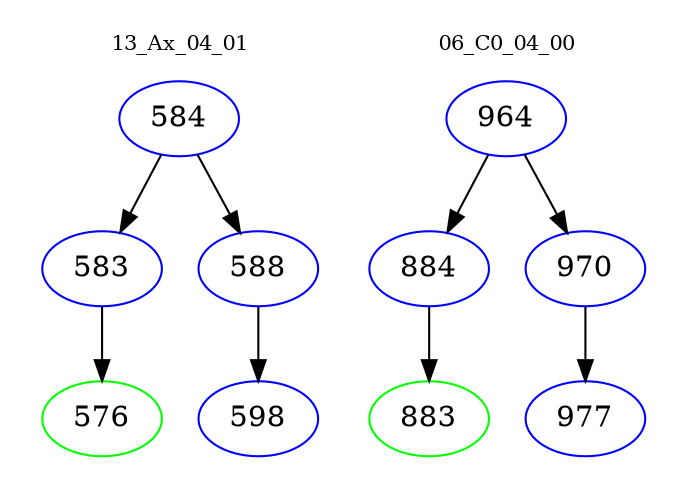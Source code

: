 digraph{
subgraph cluster_0 {
color = white
label = "13_Ax_04_01";
fontsize=10;
T0_584 [label="584", color="blue"]
T0_584 -> T0_583 [color="black"]
T0_583 [label="583", color="blue"]
T0_583 -> T0_576 [color="black"]
T0_576 [label="576", color="green"]
T0_584 -> T0_588 [color="black"]
T0_588 [label="588", color="blue"]
T0_588 -> T0_598 [color="black"]
T0_598 [label="598", color="blue"]
}
subgraph cluster_1 {
color = white
label = "06_C0_04_00";
fontsize=10;
T1_964 [label="964", color="blue"]
T1_964 -> T1_884 [color="black"]
T1_884 [label="884", color="blue"]
T1_884 -> T1_883 [color="black"]
T1_883 [label="883", color="green"]
T1_964 -> T1_970 [color="black"]
T1_970 [label="970", color="blue"]
T1_970 -> T1_977 [color="black"]
T1_977 [label="977", color="blue"]
}
}
